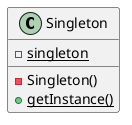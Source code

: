 @startuml

skinparam shadowing false

class Singleton {
    - {static}singleton
    - Singleton()
    + {static}getInstance()
}

@enduml